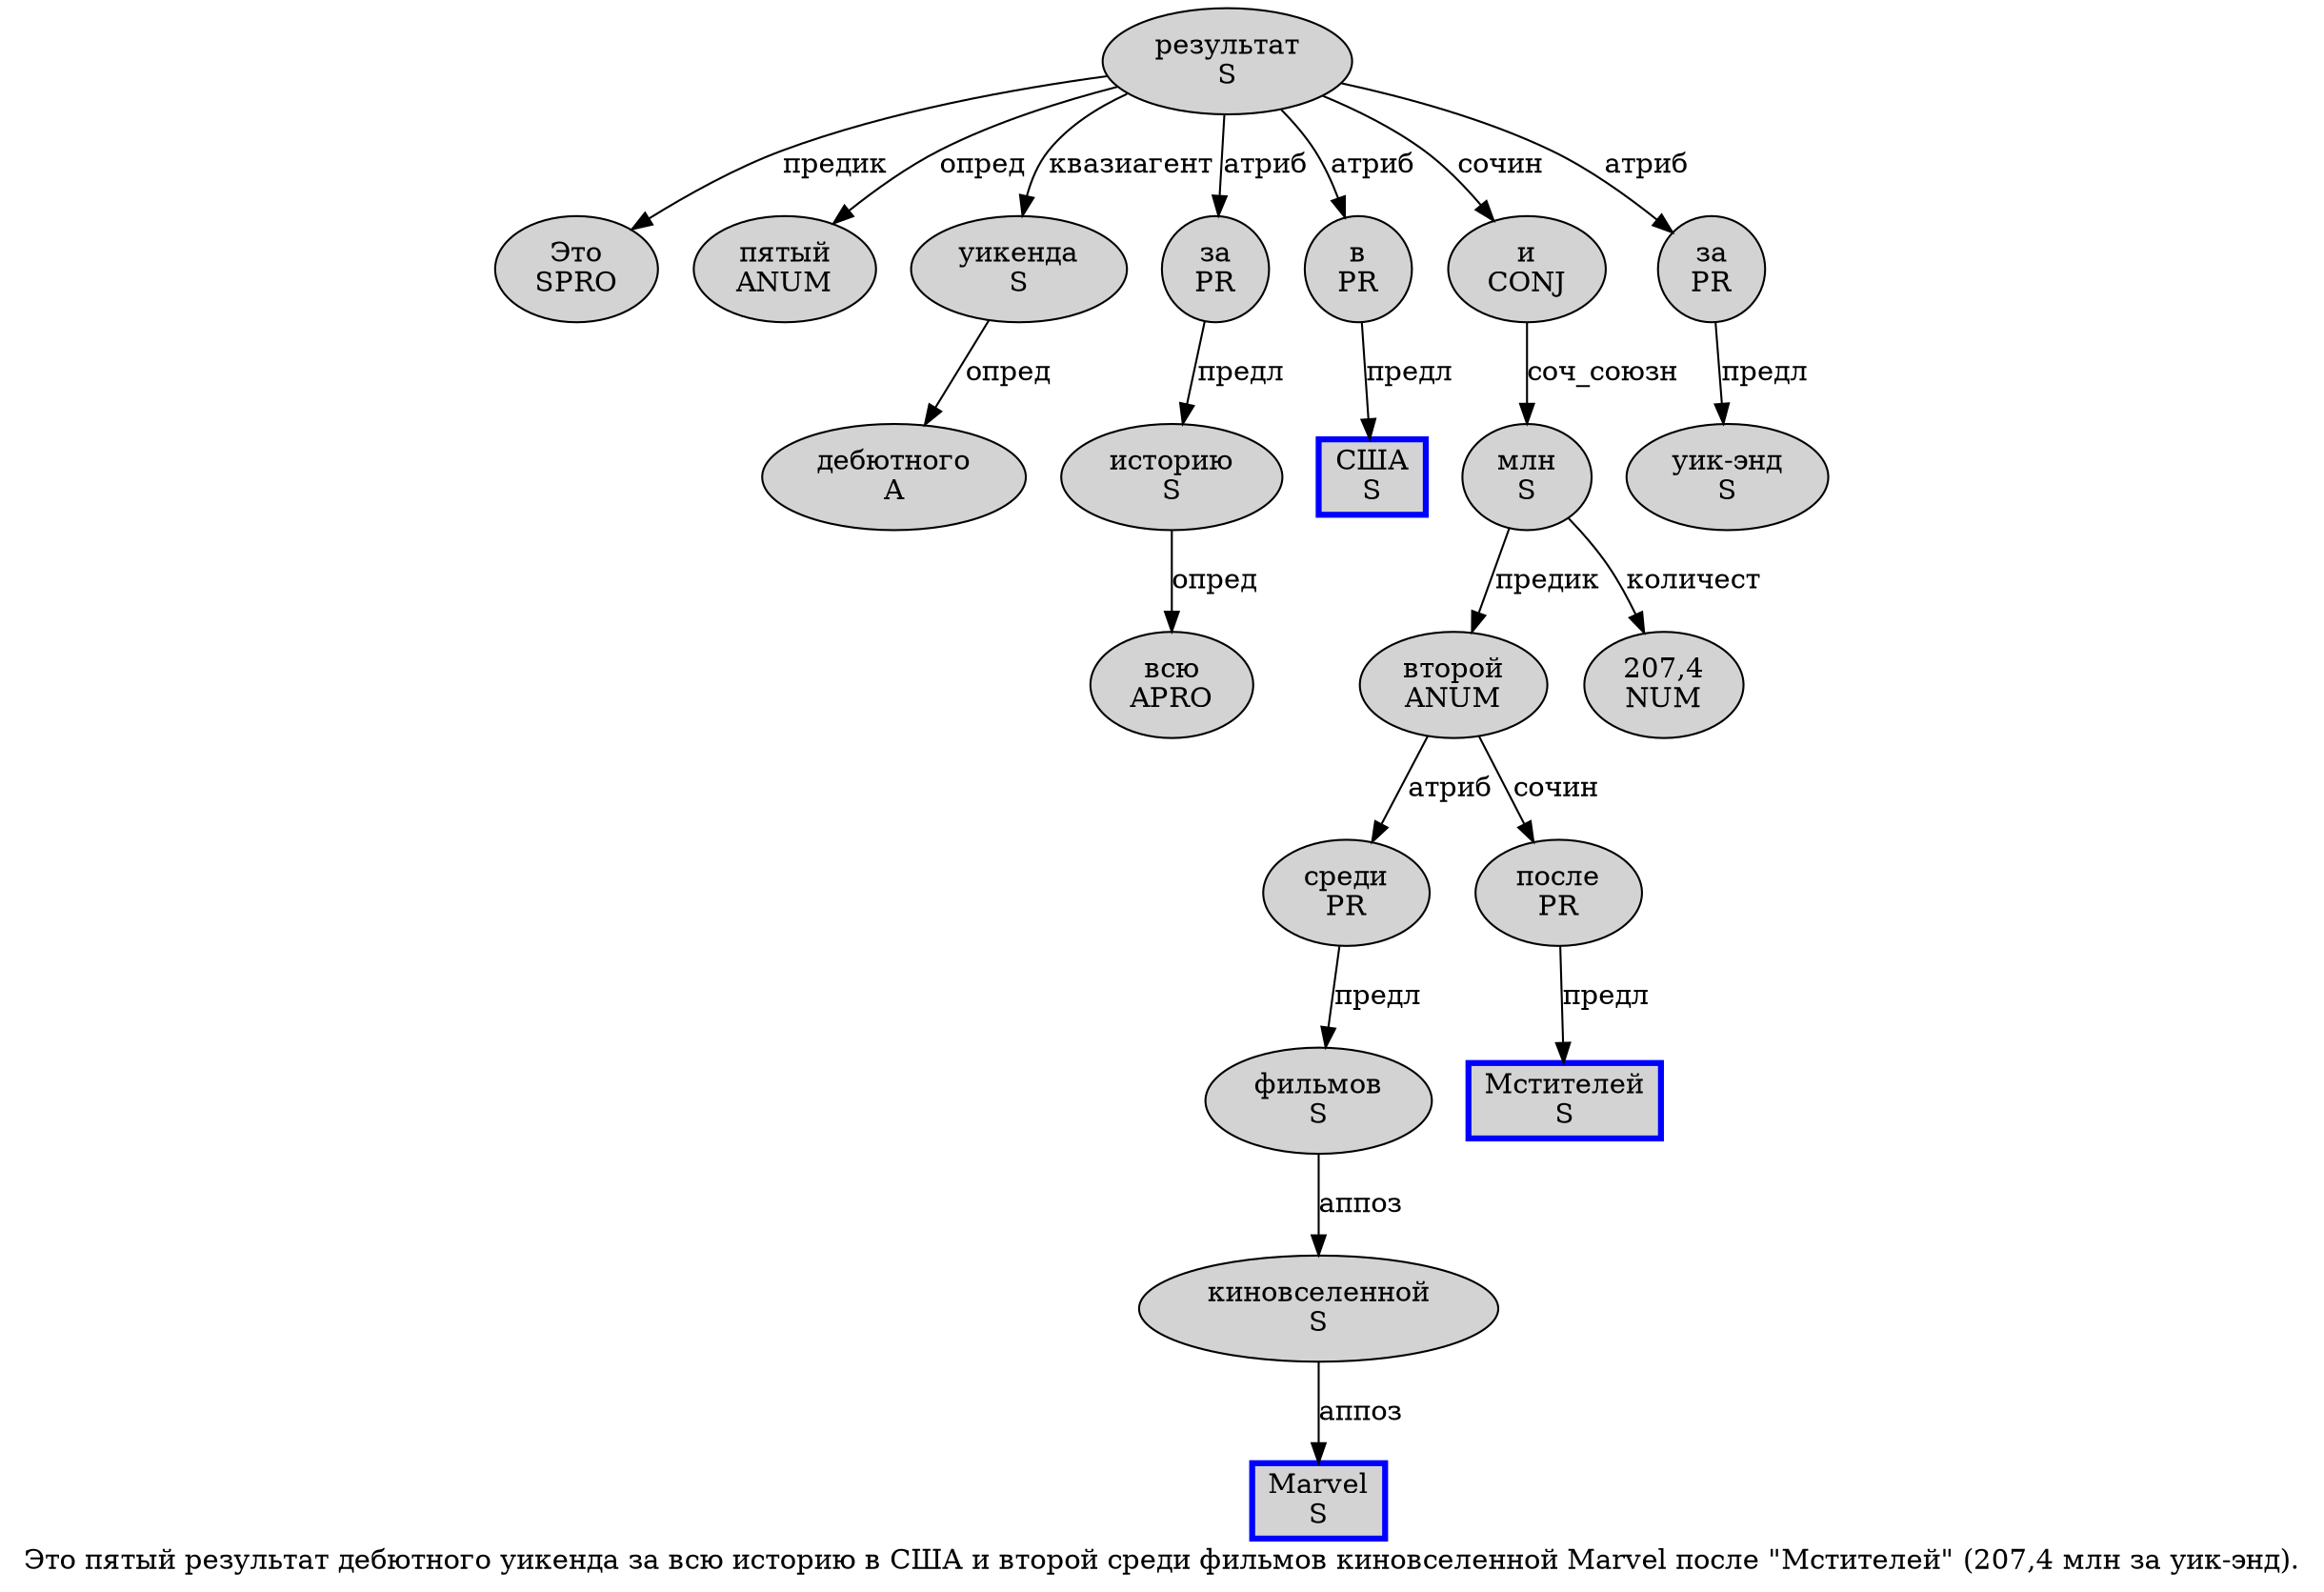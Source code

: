 digraph SENTENCE_1649 {
	graph [label="Это пятый результат дебютного уикенда за всю историю в США и второй среди фильмов киновселенной Marvel после \"Мстителей\" (207,4 млн за уик-энд)."]
	node [style=filled]
		0 [label="Это
SPRO" color="" fillcolor=lightgray penwidth=1 shape=ellipse]
		1 [label="пятый
ANUM" color="" fillcolor=lightgray penwidth=1 shape=ellipse]
		2 [label="результат
S" color="" fillcolor=lightgray penwidth=1 shape=ellipse]
		3 [label="дебютного
A" color="" fillcolor=lightgray penwidth=1 shape=ellipse]
		4 [label="уикенда
S" color="" fillcolor=lightgray penwidth=1 shape=ellipse]
		5 [label="за
PR" color="" fillcolor=lightgray penwidth=1 shape=ellipse]
		6 [label="всю
APRO" color="" fillcolor=lightgray penwidth=1 shape=ellipse]
		7 [label="историю
S" color="" fillcolor=lightgray penwidth=1 shape=ellipse]
		8 [label="в
PR" color="" fillcolor=lightgray penwidth=1 shape=ellipse]
		9 [label="США
S" color=blue fillcolor=lightgray penwidth=3 shape=box]
		10 [label="и
CONJ" color="" fillcolor=lightgray penwidth=1 shape=ellipse]
		11 [label="второй
ANUM" color="" fillcolor=lightgray penwidth=1 shape=ellipse]
		12 [label="среди
PR" color="" fillcolor=lightgray penwidth=1 shape=ellipse]
		13 [label="фильмов
S" color="" fillcolor=lightgray penwidth=1 shape=ellipse]
		14 [label="киновселенной
S" color="" fillcolor=lightgray penwidth=1 shape=ellipse]
		15 [label="Marvel
S" color=blue fillcolor=lightgray penwidth=3 shape=box]
		16 [label="после
PR" color="" fillcolor=lightgray penwidth=1 shape=ellipse]
		18 [label="Мстителей
S" color=blue fillcolor=lightgray penwidth=3 shape=box]
		21 [label="207,4
NUM" color="" fillcolor=lightgray penwidth=1 shape=ellipse]
		22 [label="млн
S" color="" fillcolor=lightgray penwidth=1 shape=ellipse]
		23 [label="за
PR" color="" fillcolor=lightgray penwidth=1 shape=ellipse]
		24 [label="уик-энд
S" color="" fillcolor=lightgray penwidth=1 shape=ellipse]
			2 -> 0 [label="предик"]
			2 -> 1 [label="опред"]
			2 -> 4 [label="квазиагент"]
			2 -> 5 [label="атриб"]
			2 -> 8 [label="атриб"]
			2 -> 10 [label="сочин"]
			2 -> 23 [label="атриб"]
			16 -> 18 [label="предл"]
			4 -> 3 [label="опред"]
			13 -> 14 [label="аппоз"]
			5 -> 7 [label="предл"]
			10 -> 22 [label="соч_союзн"]
			23 -> 24 [label="предл"]
			8 -> 9 [label="предл"]
			22 -> 11 [label="предик"]
			22 -> 21 [label="количест"]
			14 -> 15 [label="аппоз"]
			11 -> 12 [label="атриб"]
			11 -> 16 [label="сочин"]
			7 -> 6 [label="опред"]
			12 -> 13 [label="предл"]
}